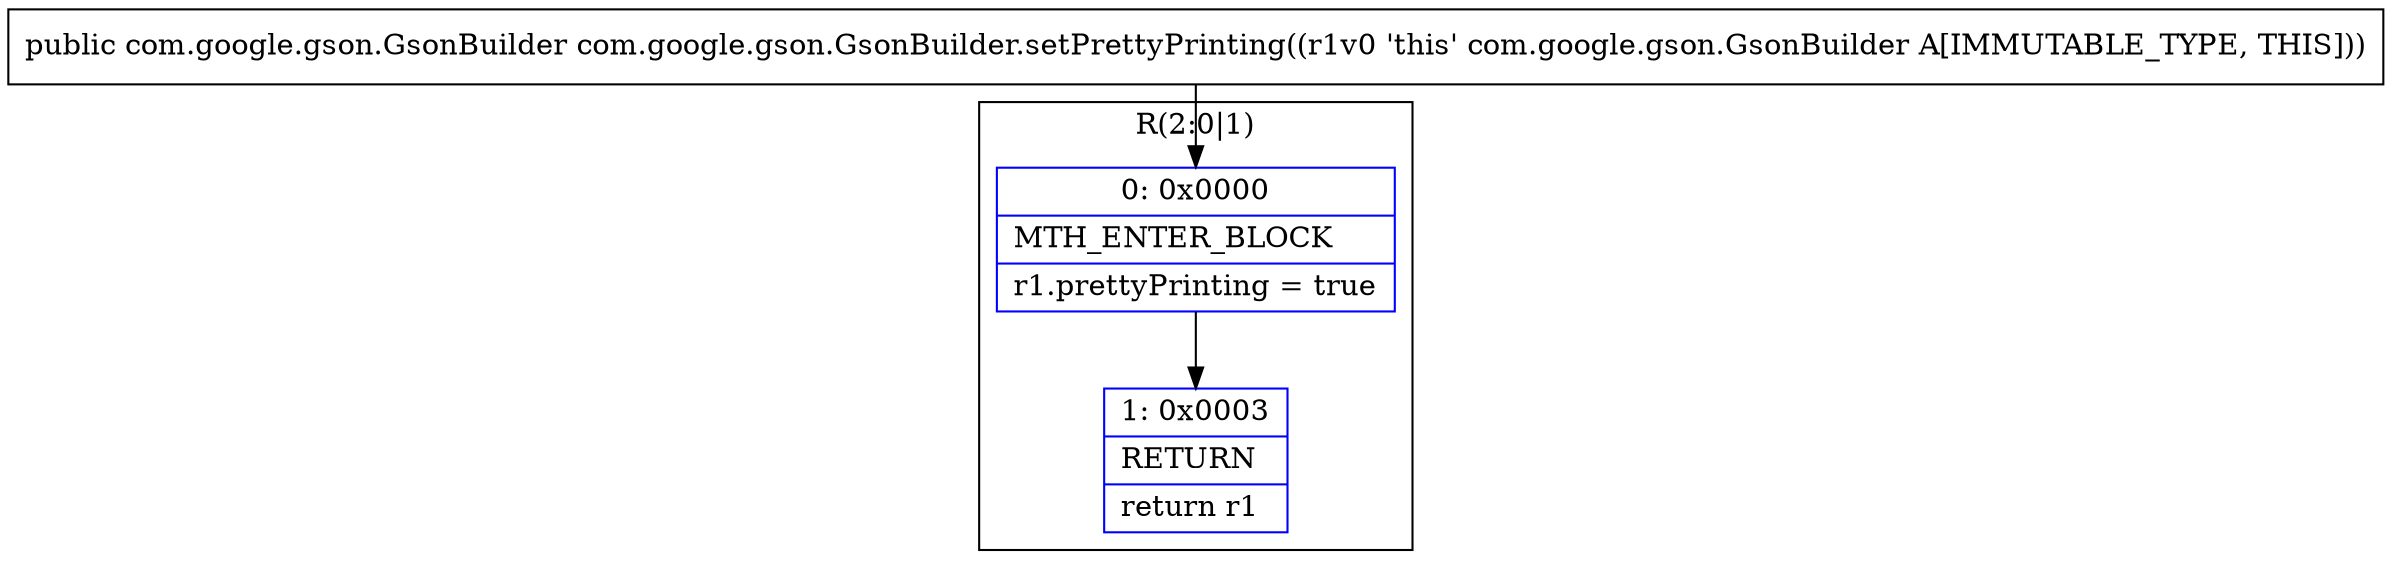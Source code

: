 digraph "CFG forcom.google.gson.GsonBuilder.setPrettyPrinting()Lcom\/google\/gson\/GsonBuilder;" {
subgraph cluster_Region_1128430493 {
label = "R(2:0|1)";
node [shape=record,color=blue];
Node_0 [shape=record,label="{0\:\ 0x0000|MTH_ENTER_BLOCK\l|r1.prettyPrinting = true\l}"];
Node_1 [shape=record,label="{1\:\ 0x0003|RETURN\l|return r1\l}"];
}
MethodNode[shape=record,label="{public com.google.gson.GsonBuilder com.google.gson.GsonBuilder.setPrettyPrinting((r1v0 'this' com.google.gson.GsonBuilder A[IMMUTABLE_TYPE, THIS])) }"];
MethodNode -> Node_0;
Node_0 -> Node_1;
}

